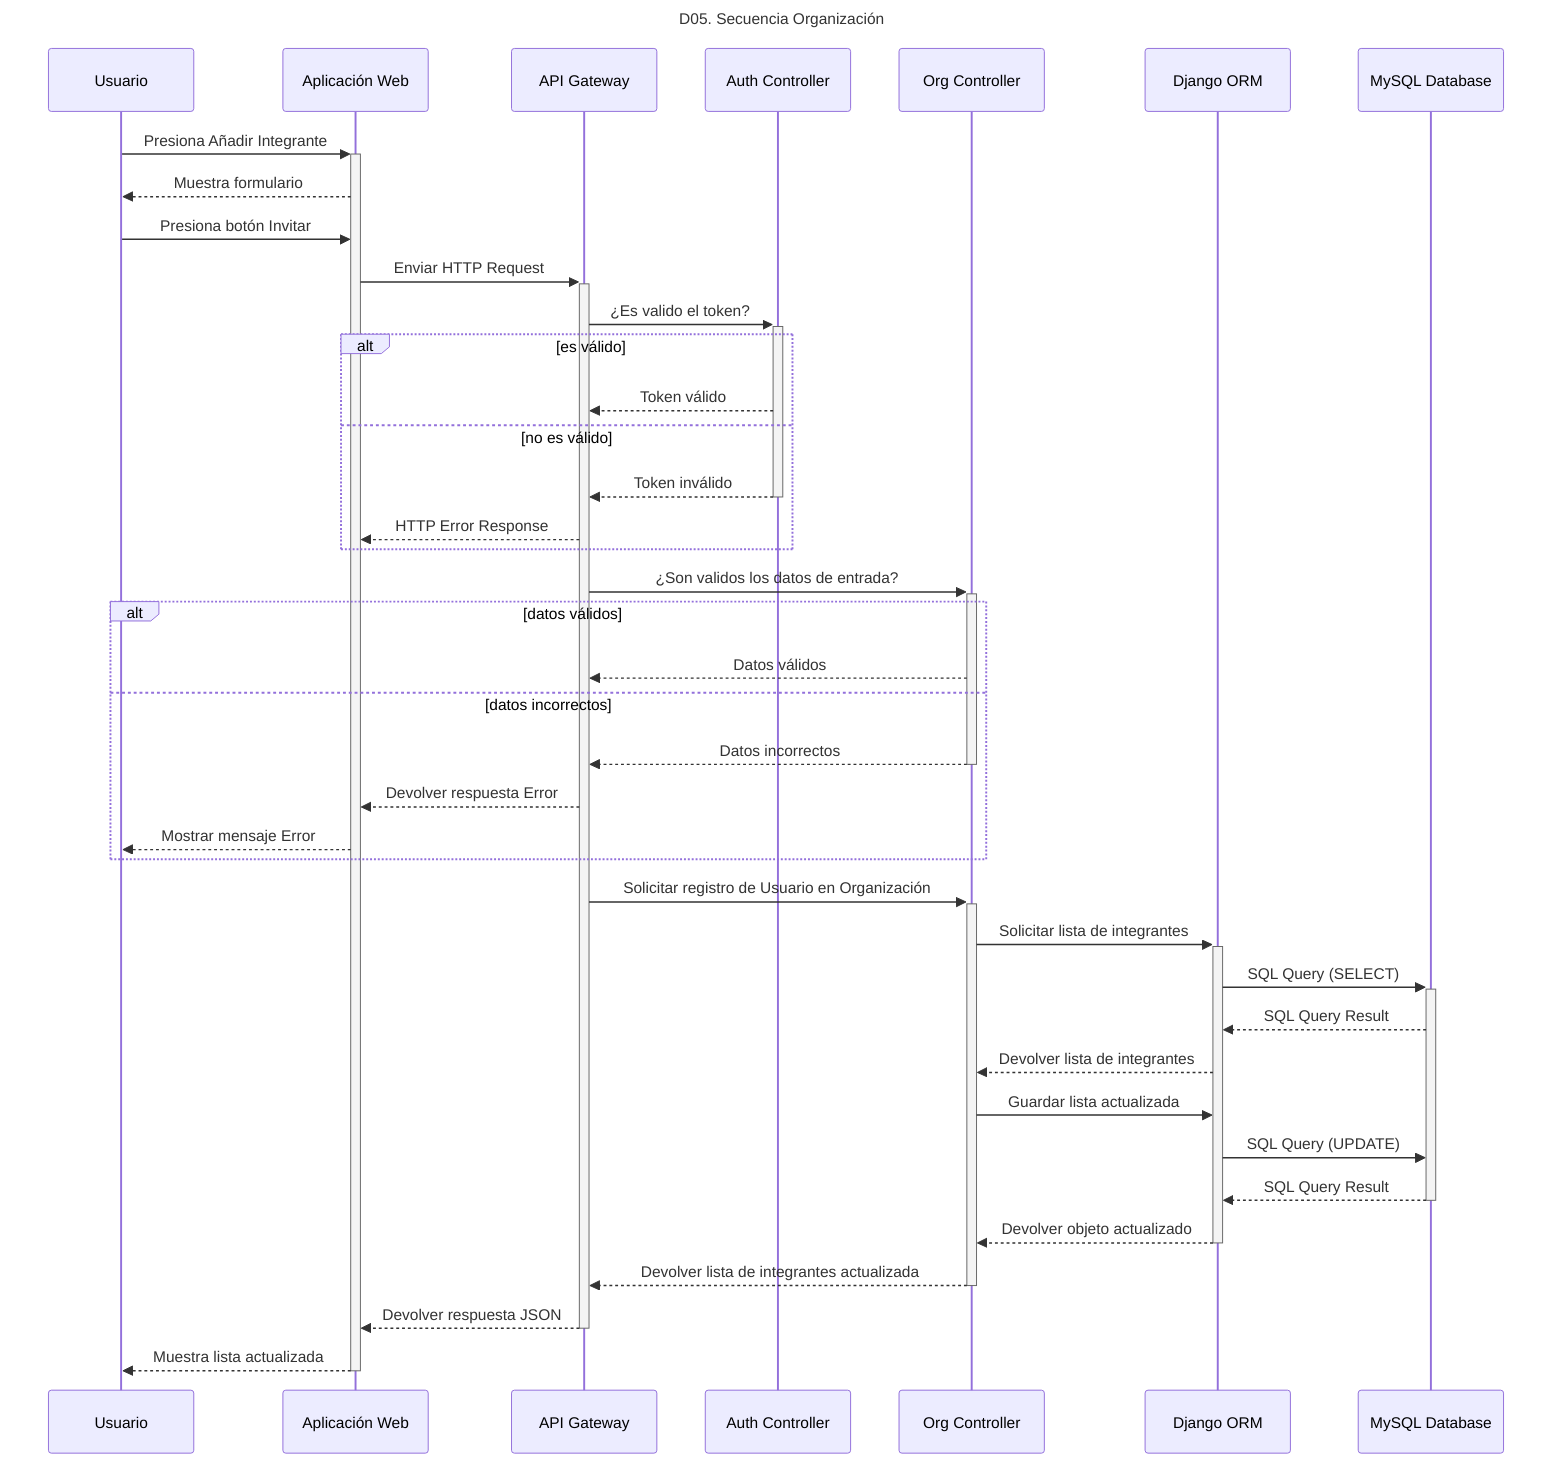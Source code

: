 sequenceDiagram
    Title: D05. Secuencia Organización
    participant User as Usuario
    participant WebApp as Aplicación Web
    participant API as API Gateway
    participant AuthC as Auth Controller
    participant OrgC as Org Controller
    participant DjangoORM as Django ORM
    participant MySQLDB as MySQL Database
    User->>+WebApp: Presiona Añadir Integrante
    WebApp-->>User: Muestra formulario
    User->>WebApp: Presiona botón Invitar
    WebApp->>+API: Enviar HTTP Request
    API->>+AuthC: ¿Es valido el token?
    alt es válido
        AuthC-->>API: Token válido   
    else no es válido
        AuthC-->>-API: Token inválido
        API-->>WebApp: HTTP Error Response
    end
    API->>+OrgC: ¿Son validos los datos de entrada?
    alt datos válidos
        OrgC-->>API: Datos válidos   
    else datos incorrectos
        OrgC-->>-API: Datos incorrectos
        API-->>WebApp: Devolver respuesta Error
        WebApp-->>User: Mostrar mensaje Error
    end
    API->>+OrgC: Solicitar registro de Usuario en Organización
    OrgC->>+DjangoORM: Solicitar lista de integrantes
    DjangoORM->>+MySQLDB: SQL Query (SELECT)
    MySQLDB-->>DjangoORM: SQL Query Result
    DjangoORM-->>OrgC: Devolver lista de integrantes
    OrgC->>DjangoORM: Guardar lista actualizada
    DjangoORM->>MySQLDB: SQL Query (UPDATE)
    MySQLDB-->>-DjangoORM: SQL Query Result
    DjangoORM-->>-OrgC: Devolver objeto actualizado
    OrgC-->>-API: Devolver lista de integrantes actualizada
    API-->>-WebApp: Devolver respuesta JSON
    WebApp-->>-User: Muestra lista actualizada